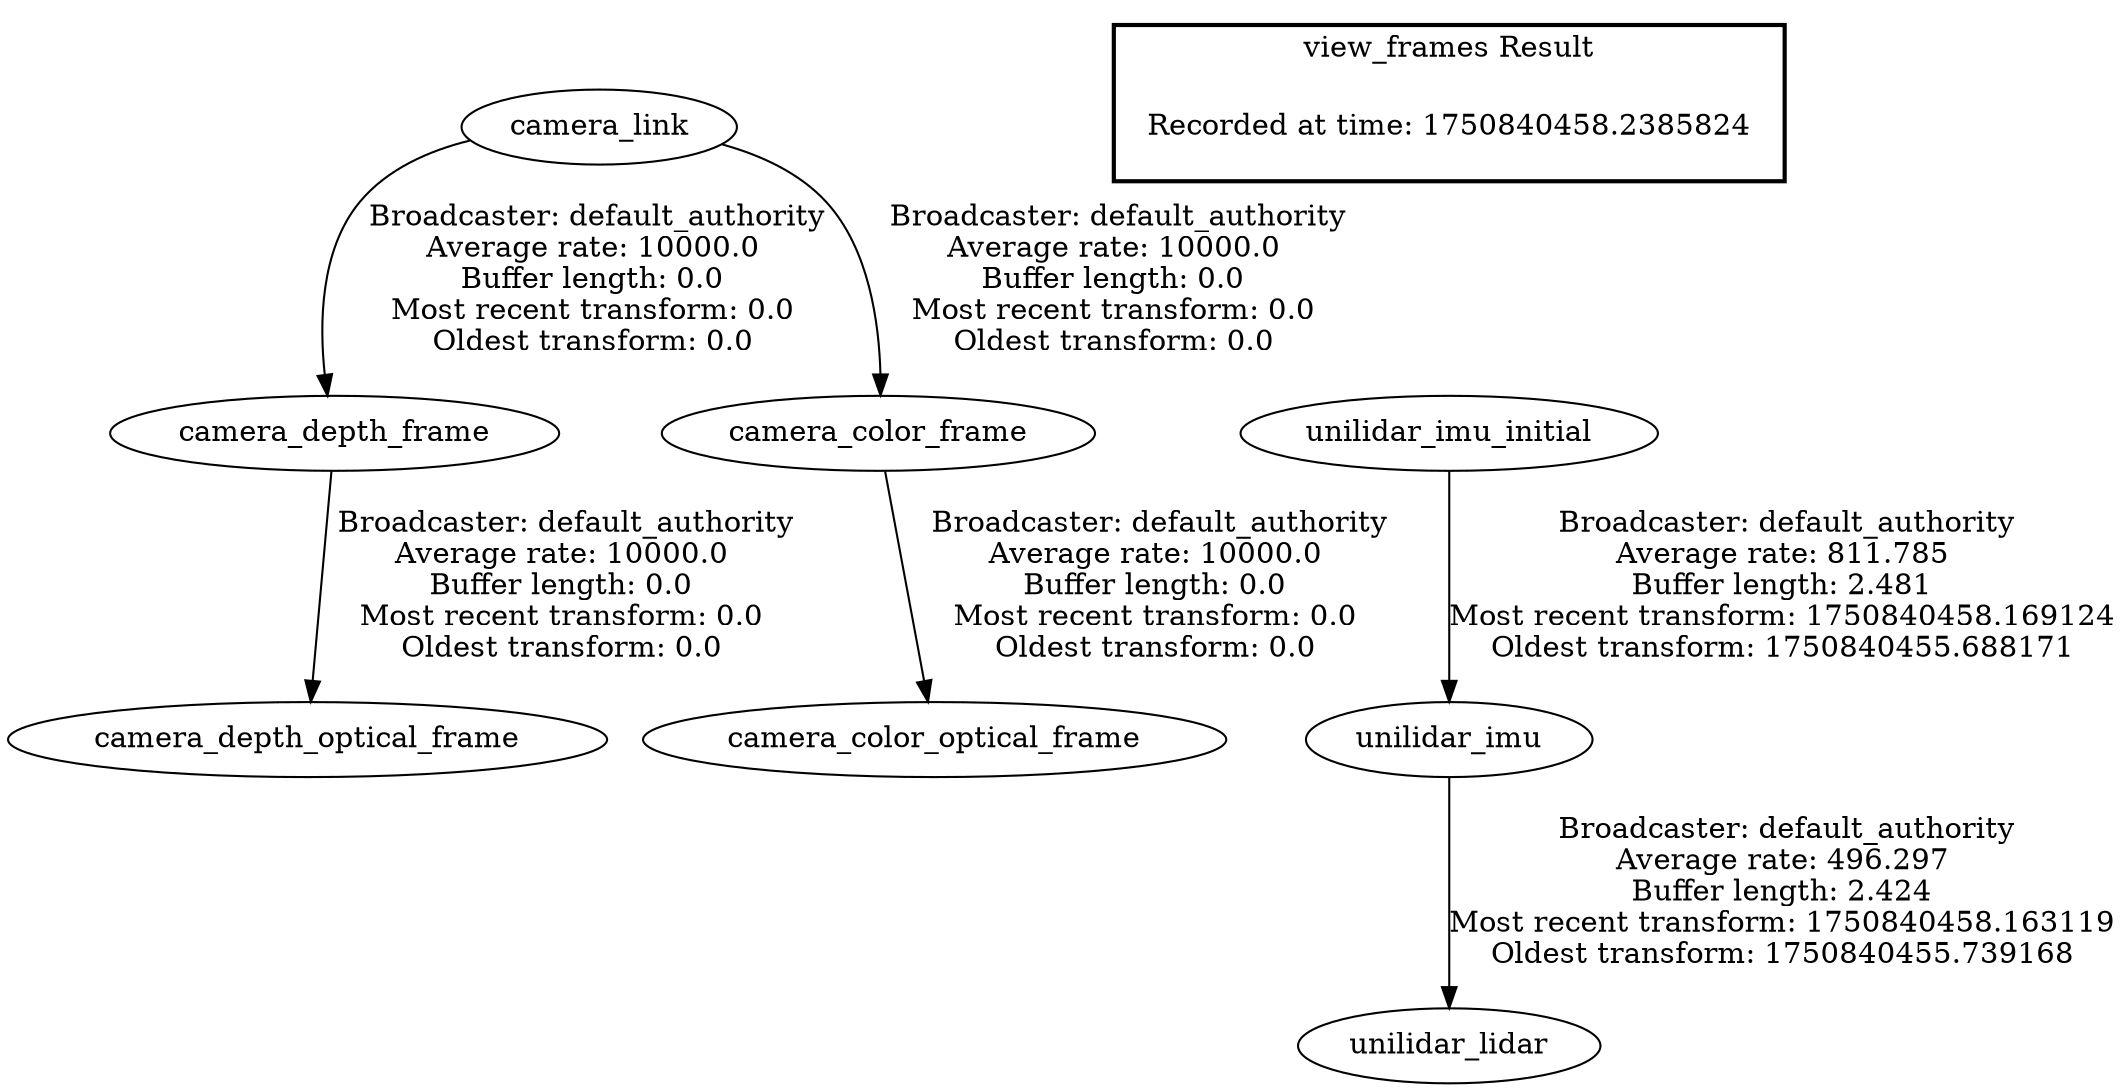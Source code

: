 digraph G {
"camera_link" -> "camera_depth_frame"[label=" Broadcaster: default_authority\nAverage rate: 10000.0\nBuffer length: 0.0\nMost recent transform: 0.0\nOldest transform: 0.0\n"];
"camera_depth_frame" -> "camera_depth_optical_frame"[label=" Broadcaster: default_authority\nAverage rate: 10000.0\nBuffer length: 0.0\nMost recent transform: 0.0\nOldest transform: 0.0\n"];
"camera_link" -> "camera_color_frame"[label=" Broadcaster: default_authority\nAverage rate: 10000.0\nBuffer length: 0.0\nMost recent transform: 0.0\nOldest transform: 0.0\n"];
"camera_color_frame" -> "camera_color_optical_frame"[label=" Broadcaster: default_authority\nAverage rate: 10000.0\nBuffer length: 0.0\nMost recent transform: 0.0\nOldest transform: 0.0\n"];
"unilidar_imu_initial" -> "unilidar_imu"[label=" Broadcaster: default_authority\nAverage rate: 811.785\nBuffer length: 2.481\nMost recent transform: 1750840458.169124\nOldest transform: 1750840455.688171\n"];
"unilidar_imu" -> "unilidar_lidar"[label=" Broadcaster: default_authority\nAverage rate: 496.297\nBuffer length: 2.424\nMost recent transform: 1750840458.163119\nOldest transform: 1750840455.739168\n"];
edge [style=invis];
 subgraph cluster_legend { style=bold; color=black; label ="view_frames Result";
"Recorded at time: 1750840458.2385824"[ shape=plaintext ] ;
}->"unilidar_imu_initial";
}